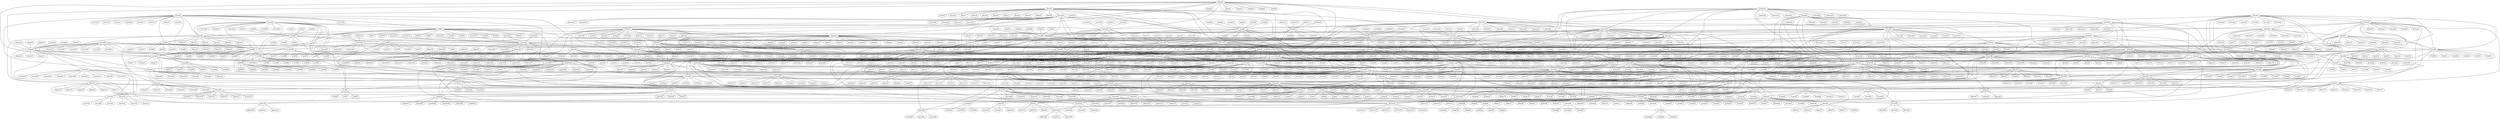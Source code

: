 graph a {
akrnoh80 -- akrnoh60
akrnoh80 -- akrnoh61
akrnoh80 -- akrnoh62
albyny80 -- albyny60
albyny80 -- albyny61
albyny80 -- albyny62
albyny80 -- albyny63
albyny80 -- albyny64
albyny80 -- albyny65
anhmca80 -- anhmca60
anhmca80 -- anhmca61
anhmca80 -- anhmca62
anhmca80 -- anhmca63
anhmca80 -- anhmca64
anhmca80 -- anhmca81
anhmca80 -- anhmca82
anhmca80 -- lsanca82
anhmca80 -- phnxaz81
anhmca80 -- shokca80
anhmca80 -- sndgca80
anhmca80 -- snjsca80
anhmca80 -- tulsok80
anhmca81 -- anhmca65
anhmca81 -- anhmca66
anhmca81 -- anhmca67
anhmca81 -- anhmca68
anhmca81 -- anhmca69
anhmca81 -- anhmca70
anhmca81 -- anhmca82
anhmca82 -- anhmca71
anhmca82 -- anhmca72
anhmca82 -- anhmca73
anhmca82 -- anhmca74
anhmca82 -- anhmca75
anhmca82 -- anhmca76
anhmca82 -- anhmca77
anhmca82 -- anhmca78
anhmca82 -- anhmca79
anhmca82 -- snfpca81
artnva80 -- artnva60
artnva80 -- artnva61
artnva80 -- artnva62
artnva80 -- artnva63
artnva80 -- artnva64
artnva80 -- artnva65
artnva80 -- artnva66
artnva80 -- artnva67
artnva80 -- artnva68
artnva80 -- pitbpa81
artnva80 -- washdc82
atlnga09 -- atlnga81
atlnga16 -- atlnga81
atlnga25 -- atlnga80
atlnga30 -- atlnga80
atlnga31 -- atlnga80
atlnga32 -- atlnga80
atlnga33 -- atlnga80
atlnga34 -- atlnga81
atlnga35 -- atlnga81
atlnga36 -- atlnga81
atlnga37 -- atlnga81
atlnga80 -- atlnga75
atlnga80 -- atlnga76
atlnga80 -- atlnga77
atlnga80 -- gnbonc80
atlnga80 -- lsvlky81
atlnga80 -- miamfl80
atlnga80 -- mmphtn80
atlnga80 -- phlapa83
atlnga80 -- tampfl81
atlnga81 -- atlnga72
atlnga81 -- atlnga73
atlnga81 -- atlnga74
atlnga81 -- atlnga80
atlnga81 -- bltmmd81
atlnga81 -- brhmal80
atlnga81 -- chcgil83
atlnga81 -- clmasc80
atlnga81 -- jcvlfl80
atlnga82 -- atlnga60
atlnga82 -- atlnga61
atlnga82 -- atlnga62
atlnga82 -- atlnga66
atlnga82 -- atlnga67
atlnga82 -- atlnga68
atlnga82 -- atlnga80
atlnga82 -- atlnga81
atlnga82 -- atlnga83
atlnga82 -- chcgil82
atlnga82 -- chrlnc80
atlnga82 -- cncnoh80
atlnga82 -- dllstx82
atlnga82 -- kscymo82
atlnga82 -- nycmny82
atlnga82 -- orlnfl81
atlnga82 -- snfcca82
atlnga83 -- atlnga56
atlnga83 -- atlnga57
atlnga83 -- atlnga58
atlnga83 -- atlnga59
atlnga83 -- atlnga63
atlnga83 -- atlnga64
atlnga83 -- atlnga65
atlnga83 -- atlnga69
atlnga83 -- atlnga70
atlnga83 -- atlnga71
atlnga83 -- atlnga78
atlnga83 -- atlnga79
atlnga83 -- atlnga80
atlnga83 -- atlnga81
atlnga83 -- brhmal80
atlnga83 -- dllstx80
atlnga83 -- dllstx83
atlnga83 -- jcvlfl80
atlnga83 -- nycmny83
atlnga83 -- snfcca81
austtx80 -- austtx60
austtx80 -- austtx61
austtx80 -- austtx62
austtx80 -- austtx63
austtx80 -- austtx64
austtx80 -- austtx65
austtx80 -- mmphtn81
austtx80 -- tcsnaz80
bflony80 -- albyny80
bflony80 -- bflony60
bflony80 -- bflony61
bflony80 -- bflony62
bflony80 -- bflony63
bflony80 -- bflony64
bflony80 -- bflony65
bflony80 -- dtrtmi81
bflony80 -- syrcny80
bltmmd80 -- artnva80
bltmmd80 -- bltmmd60
bltmmd80 -- bltmmd61
bltmmd80 -- bltmmd62
bltmmd80 -- bltmmd63
bltmmd80 -- bltmmd64
bltmmd80 -- bltmmd65
bltmmd80 -- bltmmd81
bltmmd80 -- mmphtn80
bltmmd80 -- phlapa82
bltmmd80 -- waynpa80
bltmmd81 -- bltmmd66
bltmmd81 -- bltmmd67
bltmmd81 -- bltmmd68
bltmmd81 -- bltmmd69
bltmmd81 -- bltmmd70
bltmmd81 -- bltmmd71
bltmmd81 -- cmdnnj80
bltmmd81 -- slspmd80
bltmmd81 -- washdt80
brhmal80 -- brhmal60
brhmal80 -- brhmal61
brhmal80 -- brhmal62
brhmal80 -- brhmal63
brhmal80 -- brhmal64
brhmal80 -- brhmal65
brhmal80 -- brhmal81
brhmal80 -- brhmal82
brhmal81 -- brhmal66
brhmal81 -- brhmal67
brhmal81 -- brhmal68
brhmal81 -- brhmal69
brhmal81 -- brhmal70
brhmal81 -- brhmal71
brhmal81 -- brhmal82
brhmal82 -- brhmal72
brhmal82 -- brhmal73
brhmal82 -- brhmal74
brhmal82 -- brhmal75
brhmal82 -- brhmal76
brhmal82 -- brhmal77
brhmal82 -- nworla81
cdknnj80 -- bltmmd80
cdknnj80 -- cdknnj60
cdknnj80 -- cdknnj61
cdknnj80 -- cdknnj62
cdknnj80 -- cdknnj63
cdknnj80 -- cdknnj64
cdknnj80 -- cdknnj65
cdknnj80 -- cdknnj81
cdknnj80 -- cdknnj82
cdknnj80 -- desmia80
cdknnj80 -- hrfrct80
cdknnj80 -- noc30k80
cdknnj80 -- nwrknj81
cdknnj80 -- phlapa81
cdknnj80 -- phlapa82
cdknnj81 -- cdknnj66
cdknnj81 -- cdknnj67
cdknnj81 -- cdknnj68
cdknnj81 -- cdknnj69
cdknnj81 -- cdknnj70
cdknnj81 -- cdknnj71
cdknnj81 -- cdknnj82
cdknnj81 -- rcpknj80
cdknnj82 -- cdknnj72
cdknnj82 -- cdknnj73
cdknnj82 -- cdknnj74
cdknnj82 -- cdknnj75
cdknnj82 -- cdknnj76
cdknnj82 -- cdknnj77
cdknnj82 -- cmdnnj80
chcgcg80 -- chcgcg60
chcgcg80 -- chcgcg61
chcgcg80 -- chcgcg62
chcgcg80 -- chcgcg63
chcgcg80 -- chcgcg64
chcgcg80 -- chcgcg65
chcgcg80 -- chcgcg81
chcgcg80 -- dnvrco82
chcgcg80 -- milwwi81
chcgcg81 -- chcgcg66
chcgcg81 -- chcgcg67
chcgcg81 -- chcgcg68
chcgcg81 -- chcgcg69
chcgcg81 -- chcgcg70
chcgcg81 -- chcgcg71
chcgcg81 -- mplsmn81
chcgil08 -- chcgil80
chcgil09 -- chcgil80
chcgil29 -- chcgil81
chcgil30 -- chcgil81
chcgil32 -- chcgil80
chcgil33 -- chcgil80
chcgil34 -- chcgil80
chcgil35 -- chcgil80
chcgil36 -- chcgil81
chcgil37 -- chcgil81
chcgil38 -- chcgil81
chcgil39 -- chcgil81
chcgil80 -- chcgil70
chcgil80 -- chcgil71
chcgil80 -- chcgil72
chcgil80 -- chcgil82
chcgil80 -- chcgil83
chcgil80 -- kscymo80
chcgil80 -- lsanca80
chcgil80 -- phlapa81
chcgil81 -- chcgil67
chcgil81 -- chcgil68
chcgil81 -- chcgil69
chcgil81 -- chcgil80
chcgil81 -- chcgil82
chcgil81 -- chcgil83
chcgil81 -- dllstx81
chcgil81 -- nwrknj82
chcgil81 -- nycmny81
chcgil81 -- washdc82
chcgil82 -- chcgil58
chcgil82 -- chcgil59
chcgil82 -- chcgil60
chcgil82 -- chcgil61
chcgil82 -- chcgil62
chcgil82 -- chcgil63
chcgil82 -- chcgil64
chcgil82 -- chcgil65
chcgil82 -- chcgil79
chcgil82 -- chcgil83
chcgil83 -- chcgcg80
chcgil83 -- chcgil73
chcgil83 -- chcgil74
chcgil83 -- chcgil75
chcgil83 -- chcgil76
chcgil83 -- chcgil77
chcgil83 -- chcgil78
chcgil83 -- kscymo83
chcgil83 -- nycmny83
chrlnc80 -- brhmal80
chrlnc80 -- chrlnc60
chrlnc80 -- chrlnc61
chrlnc80 -- chrlnc62
chrlnc80 -- chrlnc63
chrlnc80 -- chrlnc64
chrlnc80 -- chrlnc65
chrlnc80 -- chrlnc69
chrlnc80 -- chrlnc70
chrlnc80 -- chrlnc71
chrlnc80 -- chrlnc81
chrlnc80 -- cncnoh81
chrlnc80 -- nwrknj82
chrlnc80 -- ojusfl80
chrlnc80 -- orlnfl81
chrlnc80 -- pitbpa80
chrlnc80 -- rlghnc80
chrlnc80 -- tampfl80
chrlnc81 -- chrlnc66
chrlnc81 -- chrlnc67
chrlnc81 -- chrlnc68
chrlnc81 -- clmasc80
chrlnc81 -- gnbonc80
chrlnc81 -- mmphtn81
clevoh80 -- bflony80
clevoh80 -- clevoh60
clevoh80 -- clevoh61
clevoh80 -- clevoh62
clevoh80 -- clevoh63
clevoh80 -- clevoh64
clevoh80 -- clevoh65
clevoh80 -- clmboh81
clevoh80 -- cncnoh80
clevoh80 -- dtrtmi80
clevoh80 -- dytnoh80
clevoh80 -- hrfrct81
clevoh80 -- iplsin80
clevoh80 -- lsvlky80
clevoh80 -- milwwi80
clevoh80 -- pitbpa80
clevoh80 -- rlmdil80
clevoh81 -- akrnoh80
clevoh81 -- clevoh66
clevoh81 -- clevoh67
clevoh81 -- clevoh68
clevoh81 -- washdc83
clmasc80 -- clmasc60
clmasc80 -- clmasc61
clmasc80 -- clmasc62
clmboh80 -- clmboh60
clmboh80 -- clmboh61
clmboh80 -- clmboh62
clmboh80 -- clmboh63
clmboh80 -- clmboh64
clmboh80 -- clmboh65
clmboh80 -- clmboh81
clmboh80 -- dytnoh80
clmboh80 -- iplsin81
clmboh81 -- akrnoh80
clmboh81 -- clmboh66
clmboh81 -- clmboh67
clmboh81 -- clmboh68
clmboh81 -- clmboh69
clmboh81 -- clmboh70
clmboh81 -- clmboh71
clmboh81 -- gnbonc80
cmbrma13 -- cmbrma80
cmbrma16 -- cmbrma80
cmbrma80 -- cmbrma67
cmbrma80 -- cmbrma68
cmbrma80 -- cmbrma69
cmbrma80 -- cmbrma82
cmbrma80 -- cmbrma83
cmbrma80 -- nybwny80
cmbrma80 -- washdc82
cmbrma81 -- bltmmd80
cmbrma81 -- cdknnj80
cmbrma81 -- cmbrma60
cmbrma81 -- cmbrma61
cmbrma81 -- cmbrma62
cmbrma81 -- cmbrma63
cmbrma81 -- cmbrma64
cmbrma81 -- cmbrma65
cmbrma81 -- cmbrma80
cmbrma81 -- cmbrma82
cmbrma81 -- cmbrma83
cmbrma81 -- hrfrct81
cmbrma81 -- nwrknj82
cmbrma81 -- nycmny82
cmbrma81 -- phlapa80
cmbrma81 -- rlghnc80
cmbrma81 -- washdc81
cmbrma82 -- albyny80
cmbrma82 -- cmbrma70
cmbrma82 -- cmbrma71
cmbrma82 -- cmbrma72
cmbrma82 -- cmbrma73
cmbrma82 -- cmbrma74
cmbrma82 -- cmbrma75
cmbrma82 -- cmbrma83
cmbrma83 -- cmbrma52
cmbrma83 -- cmbrma53
cmbrma83 -- cmbrma54
cmbrma83 -- cmbrma55
cmbrma83 -- cmbrma56
cmbrma83 -- cmbrma57
cmbrma83 -- cmbrma58
cmbrma83 -- cmbrma59
cmbrma83 -- cmbrma76
cmbrma83 -- cmbrma77
cmbrma83 -- cmbrma78
cmbrma83 -- cmbrma79
cmbrma83 -- whplny81
cmdnnj80 -- cmdnnj60
cmdnnj80 -- cmdnnj61
cmdnnj80 -- cmdnnj62
cncnoh13 -- cncnoh80
cncnoh14 -- cncnoh80
cncnoh15 -- cncnoh80
cncnoh16 -- cncnoh80
cncnoh80 -- chcgil80
cncnoh80 -- clmboh80
cncnoh80 -- cncnoh65
cncnoh80 -- cncnoh66
cncnoh80 -- cncnoh67
cncnoh80 -- cncnoh82
cncnoh80 -- dnvrco82
cncnoh80 -- dtrtmi81
cncnoh80 -- kscymo80
cncnoh80 -- phlapa81
cncnoh81 -- chcgil82
cncnoh81 -- cncnoh60
cncnoh81 -- cncnoh61
cncnoh81 -- cncnoh62
cncnoh81 -- cncnoh63
cncnoh81 -- cncnoh64
cncnoh81 -- cncnoh80
cncnoh81 -- cncnoh82
cncnoh81 -- kscymo82
cncnoh81 -- lsvlky80
cncnoh81 -- nsvltn80
cncnoh81 -- orlnfl81
cncnoh81 -- rlghnc80
cncnoh81 -- scrmca80
cncnoh81 -- tampfl80
cncnoh82 -- cncnoh68
cncnoh82 -- cncnoh69
cncnoh82 -- cncnoh70
cncnoh82 -- cncnoh71
cncnoh82 -- cncnoh72
cncnoh82 -- cncnoh73
cncnoh82 -- mmphtn81
desmia80 -- chcgil81
desmia80 -- desmia60
desmia80 -- desmia61
desmia80 -- desmia62
desmia80 -- desmia63
desmia80 -- desmia64
desmia80 -- desmia65
desmia80 -- desmia81
desmia80 -- dnvrco80
desmia80 -- milwwi80
desmia80 -- mplsmn80
desmia80 -- okbril80
desmia80 -- ptldor81
desmia80 -- scrmca80
desmia80 -- snfpca80
desmia80 -- sttlwa80
desmia81 -- desmia66
desmia81 -- desmia67
desmia81 -- desmia68
desmia81 -- kscymo83
desmia81 -- milwwi81
desmia81 -- omahne80
desmia81 -- rlmdil81
desmia81 -- stplmn82
dllstx21 -- dllstx81
dllstx22 -- dllstx81
dllstx24 -- dllstx80
dllstx25 -- dllstx80
dllstx28 -- dllstx81
dllstx29 -- dllstx81
dllstx31 -- dllstx81
dllstx80 -- brhmal82
dllstx80 -- dllstx70
dllstx80 -- dllstx71
dllstx80 -- dllstx72
dllstx80 -- dllstx83
dllstx80 -- ftwotx80
dllstx80 -- nworla81
dllstx81 -- austtx80
dllstx81 -- dllstx67
dllstx81 -- dllstx68
dllstx81 -- dllstx69
dllstx81 -- dllstx80
dllstx81 -- dllstx83
dllstx81 -- lsvlky81
dllstx81 -- tulsok80
dllstx82 -- chcgil82
dllstx82 -- dllstx55
dllstx82 -- dllstx56
dllstx82 -- dllstx57
dllstx82 -- dllstx58
dllstx82 -- dllstx59
dllstx82 -- dllstx60
dllstx82 -- dllstx61
dllstx82 -- dllstx62
dllstx82 -- dllstx63
dllstx82 -- dllstx65
dllstx82 -- dllstx66
dllstx82 -- dllstx79
dllstx82 -- dllstx80
dllstx82 -- dllstx81
dllstx82 -- dllstx83
dllstx82 -- dnvrco80
dllstx82 -- kscymo81
dllstx82 -- lsanca81
dllstx82 -- washdc81
dllstx83 -- dllstx73
dllstx83 -- dllstx74
dllstx83 -- dllstx75
dllstx83 -- dllstx76
dllstx83 -- dllstx77
dllstx83 -- dllstx78
dnvrco80 -- chcgil82
dnvrco80 -- dnvrco60
dnvrco80 -- dnvrco61
dnvrco80 -- dnvrco62
dnvrco80 -- dnvrco63
dnvrco80 -- dnvrco64
dnvrco80 -- dnvrco81
dnvrco80 -- dnvrco82
dnvrco80 -- ptldor81
dnvrco80 -- scrmca80
dnvrco80 -- slkcut80
dnvrco80 -- snfpca81
dnvrco80 -- sttlwa80
dnvrco80 -- tcsnaz80
dnvrco81 -- dnvrco65
dnvrco81 -- dnvrco66
dnvrco81 -- dnvrco67
dnvrco81 -- dnvrco68
dnvrco81 -- dnvrco69
dnvrco81 -- dnvrco70
dnvrco81 -- dnvrco77
dnvrco81 -- dnvrco78
dnvrco81 -- dnvrco79
dnvrco81 -- dnvrco82
dnvrco81 -- ftwotx80
dnvrco81 -- okcyok80
dnvrco82 -- dnvrco71
dnvrco82 -- dnvrco72
dnvrco82 -- dnvrco73
dnvrco82 -- dnvrco74
dnvrco82 -- dnvrco75
dnvrco82 -- dnvrco76
dnvrco82 -- omahne80
dtrtmi80 -- chcgil80
dtrtmi80 -- dtrtmi60
dtrtmi80 -- dtrtmi61
dtrtmi80 -- dtrtmi62
dtrtmi80 -- dtrtmi63
dtrtmi80 -- dtrtmi64
dtrtmi80 -- dtrtmi81
dtrtmi80 -- dtrtmi82
dtrtmi80 -- iplsin80
dtrtmi80 -- milwwi80
dtrtmi80 -- phlapa83
dtrtmi80 -- pitbpa80
dtrtmi80 -- rlmdil80
dtrtmi80 -- stlsmo81
dtrtmi80 -- stplmn81
dtrtmi81 -- dtrtmi65
dtrtmi81 -- dtrtmi66
dtrtmi81 -- dtrtmi67
dtrtmi81 -- dtrtmi68
dtrtmi81 -- dtrtmi69
dtrtmi81 -- dtrtmi70
dtrtmi81 -- dtrtmi82
dtrtmi82 -- akrnoh80
dtrtmi82 -- chcgcg81
dtrtmi82 -- clevoh81
dtrtmi82 -- dtrtmi71
dtrtmi82 -- dtrtmi72
dtrtmi82 -- dtrtmi73
dtrtmi82 -- dtrtmi74
dtrtmi82 -- dtrtmi75
dtrtmi82 -- dtrtmi76
dtrtmi82 -- dtrtmi77
dtrtmi82 -- dtrtmi78
dtrtmi82 -- dtrtmi79
dytnoh80 -- dtrtmi82
dytnoh80 -- dytnoh60
dytnoh80 -- dytnoh61
dytnoh80 -- dytnoh62
dytnoh80 -- dytnoh63
dytnoh80 -- dytnoh64
dytnoh80 -- dytnoh65
dytnoh80 -- rlmdil81
ftwotx80 -- ftwotx60
ftwotx80 -- ftwotx61
ftwotx80 -- ftwotx62
ftwotx80 -- ftwotx63
ftwotx80 -- ftwotx64
ftwotx80 -- ftwotx65
ftwotx80 -- okcyok80
gnbonc80 -- gnbonc60
gnbonc80 -- gnbonc61
gnbonc80 -- gnbonc62
grcyny80 -- cdknnj82
grcyny80 -- grcyny60
grcyny80 -- grcyny61
grcyny80 -- grcyny62
grcyny80 -- grcyny63
grcyny80 -- grcyny64
grcyny80 -- grcyny65
grcyny80 -- nycmny83
grcyny80 -- waynpa80
grdnca80 -- grdnca60
grdnca80 -- grdnca61
grdnca80 -- grdnca62
hmsqnj80 -- hmsqnj60
hmsqnj80 -- hmsqnj61
hmsqnj80 -- hmsqnj62
hrbgpa80 -- hrbgpa60
hrbgpa80 -- hrbgpa61
hrbgpa80 -- hrbgpa62
hrfrct03 -- hrfrct80
hrfrct04 -- hrfrct80
hrfrct05 -- hrfrct80
hrfrct80 -- hrfrct02
hrfrct80 -- hrfrct63
hrfrct80 -- hrfrct64
hrfrct80 -- hrfrct65
hrfrct80 -- hrfrct82
hrfrct81 -- bltmmd80
hrfrct81 -- hrfrct60
hrfrct81 -- hrfrct61
hrfrct81 -- hrfrct62
hrfrct81 -- hrfrct66
hrfrct81 -- hrfrct67
hrfrct81 -- hrfrct68
hrfrct81 -- hrfrct80
hrfrct81 -- hrfrct82
hrfrct81 -- nwrknj81
hrfrct81 -- phlapa80
hrfrct81 -- whplny80
hrfrct82 -- hrfrct69
hrfrct82 -- hrfrct70
hrfrct82 -- hrfrct71
hrfrct82 -- hrfrct72
hrfrct82 -- hrfrct73
hrfrct82 -- hrfrct74
hstntx16 -- hstntx80
hstntx17 -- hstntx80
hstntx22 -- hstntx80
hstntx23 -- hstntx80
hstntx80 -- dllstx80
hstntx80 -- hstntx67
hstntx80 -- hstntx68
hstntx80 -- hstntx69
hstntx80 -- hstntx82
hstntx80 -- nsvltn80
hstntx81 -- atlnga83
hstntx81 -- austtx80
hstntx81 -- dllstx81
hstntx81 -- hstntx60
hstntx81 -- hstntx61
hstntx81 -- hstntx62
hstntx81 -- hstntx63
hstntx81 -- hstntx64
hstntx81 -- hstntx65
hstntx81 -- hstntx80
hstntx81 -- hstntx82
hstntx81 -- mmphtn80
hstntx81 -- snantx80
hstntx81 -- stlsmo81
hstntx82 -- ftwotx80
hstntx82 -- hstntx70
hstntx82 -- hstntx71
hstntx82 -- hstntx72
hstntx82 -- hstntx73
hstntx82 -- hstntx74
hstntx82 -- hstntx75
iplsin80 -- dytnoh80
iplsin80 -- iplsin60
iplsin80 -- iplsin61
iplsin80 -- iplsin62
iplsin80 -- iplsin63
iplsin80 -- iplsin64
iplsin80 -- iplsin65
iplsin80 -- iplsin81
iplsin80 -- lsvlky80
iplsin81 -- iplsin66
iplsin81 -- iplsin67
iplsin81 -- iplsin68
jcvlfl80 -- jcvlfl60
jcvlfl80 -- jcvlfl61
jcvlfl80 -- jcvlfl62
jcvlfl80 -- jcvlfl63
jcvlfl80 -- jcvlfl64
jcvlfl80 -- jcvlfl65
jcvlfl80 -- jcvlfl81
jcvlfl80 -- phlapa82
jcvlfl80 -- wpbhfl80
jcvlfl81 -- jcvlfl66
jcvlfl81 -- jcvlfl67
jcvlfl81 -- jcvlfl68
kscymo17 -- kscymo80
kscymo18 -- kscymo80
kscymo21 -- kscymo80
kscymo22 -- kscymo80
kscymo23 -- kscymo80
kscymo24 -- kscymo80
kscymo80 -- dnvrco81
kscymo80 -- kscymo67
kscymo80 -- kscymo68
kscymo80 -- kscymo69
kscymo80 -- kscymo82
kscymo80 -- kscymo83
kscymo80 -- tulsok80
kscymo81 -- chcgil82
kscymo81 -- desmia80
kscymo81 -- dnvrco80
kscymo81 -- hstntx81
kscymo81 -- kscymo60
kscymo81 -- kscymo61
kscymo81 -- kscymo62
kscymo81 -- kscymo63
kscymo81 -- kscymo64
kscymo81 -- kscymo65
kscymo81 -- kscymo80
kscymo81 -- kscymo82
kscymo81 -- kscymo83
kscymo81 -- mmphtn80
kscymo81 -- stlsmo81
kscymo81 -- washdc81
kscymo82 -- anhmca81
kscymo82 -- dllstx83
kscymo82 -- dnvrco82
kscymo82 -- kscymo70
kscymo82 -- kscymo71
kscymo82 -- kscymo72
kscymo82 -- kscymo73
kscymo82 -- kscymo74
kscymo82 -- kscymo75
kscymo82 -- kscymo83
kscymo82 -- sttlwa82
kscymo83 -- kscymo58
kscymo83 -- kscymo59
kscymo83 -- kscymo76
kscymo83 -- kscymo77
kscymo83 -- kscymo78
kscymo83 -- kscymo79
kscymo83 -- okcyok80
lsanca13 -- lsanca80
lsanca19 -- lsanca80
lsanca23 -- lsanca81
lsanca26 -- lsanca80
lsanca27 -- lsanca80
lsanca28 -- lsanca80
lsanca29 -- lsanca80
lsanca30 -- lsanca81
lsanca31 -- lsanca81
lsanca32 -- lsanca81
lsanca33 -- lsanca81
lsanca80 -- anhmca81
lsanca80 -- dnvrco81
lsanca80 -- lsanca70
lsanca80 -- lsanca71
lsanca80 -- lsanca72
lsanca80 -- lsanca83
lsanca80 -- shokca80
lsanca80 -- snfpca80
lsanca81 -- lsanca67
lsanca81 -- lsanca68
lsanca81 -- lsanca69
lsanca81 -- lsanca80
lsanca81 -- lsanca83
lsanca81 -- nycmny83
lsanca81 -- snfcca81
lsanca82 -- atlnga83
lsanca82 -- chcgil82
lsanca82 -- dllstx83
lsanca82 -- lsanca60
lsanca82 -- lsanca61
lsanca82 -- lsanca62
lsanca82 -- lsanca63
lsanca82 -- lsanca64
lsanca82 -- lsanca65
lsanca82 -- lsanca80
lsanca82 -- lsanca81
lsanca82 -- lsanca83
lsanca82 -- nycmny80
lsanca82 -- snfcca82
lsanca82 -- sttlwa82
lsanca82 -- washdc82
lsanca83 -- grdnca80
lsanca83 -- lsanca58
lsanca83 -- lsanca59
lsanca83 -- lsanca73
lsanca83 -- lsanca74
lsanca83 -- lsanca75
lsanca83 -- lsanca76
lsanca83 -- lsanca77
lsanca83 -- lsanca78
lsanca83 -- lsanca79
lsanca83 -- slkcut81
lsvlky80 -- chrlnc81
lsvlky80 -- lsvlky60
lsvlky80 -- lsvlky61
lsvlky80 -- lsvlky62
lsvlky80 -- lsvlky63
lsvlky80 -- lsvlky64
lsvlky80 -- lsvlky65
lsvlky80 -- lsvlky81
lsvlky80 -- washdc82
lsvlky81 -- lsvlky66
lsvlky81 -- lsvlky67
lsvlky81 -- lsvlky68
lsvlky81 -- lsvlky69
lsvlky81 -- lsvlky70
lsvlky81 -- lsvlky71
miamfl80 -- miamfl60
miamfl80 -- miamfl61
miamfl80 -- miamfl62
milwwi80 -- chcgil83
milwwi80 -- milwwi60
milwwi80 -- milwwi61
milwwi80 -- milwwi62
milwwi80 -- milwwi63
milwwi80 -- milwwi64
milwwi80 -- milwwi65
milwwi80 -- milwwi81
milwwi80 -- pitbpa80
milwwi80 -- rlmdil81
milwwi80 -- stplmn81
milwwi81 -- cdknnj82
milwwi81 -- milwwi66
milwwi81 -- milwwi67
milwwi81 -- milwwi68
milwwi81 -- milwwi69
milwwi81 -- milwwi70
milwwi81 -- milwwi71
mmphtn80 -- brhmal80
mmphtn80 -- mmphtn60
mmphtn80 -- mmphtn61
mmphtn80 -- mmphtn62
mmphtn80 -- mmphtn63
mmphtn80 -- mmphtn64
mmphtn80 -- mmphtn65
mmphtn80 -- mmphtn81
mmphtn80 -- nsvltn80
mmphtn80 -- stlsmo82
mmphtn81 -- mmphtn66
mmphtn81 -- mmphtn67
mmphtn81 -- mmphtn68
mmphtn81 -- mmphtn69
mmphtn81 -- mmphtn70
mmphtn81 -- mmphtn71
mmphtn81 -- omahne80
mplsmn80 -- mplsmn60
mplsmn80 -- mplsmn61
mplsmn80 -- mplsmn62
mplsmn80 -- mplsmn63
mplsmn80 -- mplsmn64
mplsmn80 -- mplsmn65
mplsmn80 -- mplsmn81
mplsmn80 -- okbril81
mplsmn81 -- mplsmn66
mplsmn81 -- mplsmn67
mplsmn81 -- mplsmn68
mplsmn81 -- mplsmn69
mplsmn81 -- mplsmn70
mplsmn81 -- mplsmn71
mplsmn81 -- omahne80
mplsmn81 -- ptldor82
noc30k80 -- noc30k60
noc30k80 -- noc30k61
noc30k80 -- nwrknj83
nsvltn80 -- brhmal81
nsvltn80 -- iplsin81
nsvltn80 -- lsvlky80
nsvltn80 -- nsvltn60
nsvltn80 -- nsvltn61
nsvltn80 -- nsvltn62
nsvltn80 -- nsvltn63
nsvltn80 -- nsvltn64
nsvltn80 -- nsvltn65
nsvltn80 -- nsvltn81
nsvltn80 -- phlapa82
nsvltn81 -- jcvlfl81
nsvltn81 -- nsvltn66
nsvltn81 -- nsvltn67
nsvltn81 -- nsvltn68
nworla80 -- austtx80
nworla80 -- hstntx80
nworla80 -- mmphtn80
nworla80 -- nworla60
nworla80 -- nworla61
nworla80 -- nworla62
nworla80 -- nworla63
nworla80 -- nworla64
nworla80 -- nworla65
nworla80 -- nworla81
nworla80 -- stlsmo81
nworla80 -- tampfl80
nworla81 -- nworla66
nworla81 -- nworla67
nworla81 -- nworla68
nwrknj16 -- nwrknj80
nwrknj20 -- nwrknj80
nwrknj21 -- nwrknj80
nwrknj22 -- nwrknj80
nwrknj23 -- nwrknj80
nwrknj80 -- nwrknj67
nwrknj80 -- nwrknj68
nwrknj80 -- nwrknj69
nwrknj80 -- nwrknj81
nwrknj80 -- nwrknj82
nwrknj80 -- nwrknj83
nwrknj80 -- nybwny80
nwrknj80 -- nycmny81
nwrknj80 -- washdc80
nwrknj81 -- bltmmd81
nwrknj81 -- chcgil82
nwrknj81 -- nwrknj60
nwrknj81 -- nwrknj61
nwrknj81 -- nwrknj62
nwrknj81 -- nwrknj63
nwrknj81 -- nwrknj64
nwrknj81 -- nwrknj65
nwrknj81 -- nwrknj82
nwrknj81 -- nwrknj83
nwrknj81 -- nycmny83
nwrknj81 -- phlapa80
nwrknj81 -- whplny80
nwrknj82 -- cdknnj81
nwrknj82 -- nwrknj70
nwrknj82 -- nwrknj71
nwrknj82 -- nwrknj72
nwrknj82 -- nwrknj73
nwrknj82 -- nwrknj74
nwrknj82 -- nwrknj75
nwrknj82 -- nwrknj83
nwrknj83 -- cmdnnj80
nwrknj83 -- hmsqnj80
nwrknj83 -- hrbgpa80
nwrknj83 -- kscymo83
nwrknj83 -- nwrknj55
nwrknj83 -- nwrknj56
nwrknj83 -- nwrknj57
nwrknj83 -- nwrknj58
nwrknj83 -- nwrknj59
nwrknj83 -- nwrknj76
nwrknj83 -- nwrknj77
nwrknj83 -- nwrknj78
nwrknj83 -- nwrknj79
nwrknj83 -- rcpknj80
nybwny80 -- grcyny80
nybwny80 -- nybwny60
nybwny80 -- nybwny61
nybwny80 -- nybwny62
nybwny80 -- nybwny63
nybwny80 -- nybwny64
nybwny80 -- nybwny65
nybwny80 -- nybwny81
nybwny80 -- nybwny82
nybwny80 -- phlapa80
nybwny80 -- whplny80
nybwny81 -- nybwny66
nybwny81 -- nybwny67
nybwny81 -- nybwny68
nybwny81 -- nybwny69
nybwny81 -- nybwny70
nybwny81 -- nybwny71
nybwny81 -- nybwny75
nybwny81 -- nybwny76
nybwny81 -- nybwny77
nybwny81 -- nybwny82
nybwny82 -- nybwny72
nybwny82 -- nybwny73
nybwny82 -- nybwny74
nycmny09 -- nycmny80
nycmny28 -- nycmny81
nycmny29 -- nycmny81
nycmny31 -- nycmny80
nycmny32 -- nycmny80
nycmny33 -- nycmny80
nycmny35 -- nycmny81
nycmny36 -- nycmny81
nycmny37 -- nycmny81
nycmny38 -- nycmny81
nycmny80 -- hrfrct82
nycmny80 -- nycmny70
nycmny80 -- nycmny71
nycmny80 -- nycmny72
nycmny80 -- nycmny83
nycmny80 -- phlapa81
nycmny80 -- pitbpa81
nycmny81 -- cmbrma82
nycmny81 -- cncnoh82
nycmny81 -- nybwny80
nycmny81 -- nycmny67
nycmny81 -- nycmny68
nycmny81 -- nycmny69
nycmny81 -- nycmny80
nycmny81 -- nycmny83
nycmny81 -- rcpknj80
nycmny82 -- chcgil82
nycmny82 -- dllstx83
nycmny82 -- nwrknj81
nycmny82 -- nwrknj82
nycmny82 -- nybwny80
nycmny82 -- nycmny60
nycmny82 -- nycmny61
nycmny82 -- nycmny62
nycmny82 -- nycmny63
nycmny82 -- nycmny64
nycmny82 -- nycmny65
nycmny82 -- nycmny80
nycmny82 -- nycmny81
nycmny82 -- nycmny83
nycmny82 -- snfcca82
nycmny82 -- washdc81
nycmny83 -- albyny80
nycmny83 -- dtrtmi81
nycmny83 -- nycmny55
nycmny83 -- nycmny56
nycmny83 -- nycmny57
nycmny83 -- nycmny58
nycmny83 -- nycmny59
nycmny83 -- nycmny73
nycmny83 -- nycmny74
nycmny83 -- nycmny75
nycmny83 -- nycmny76
nycmny83 -- nycmny77
nycmny83 -- nycmny78
nycmny83 -- nycmny79
nycmny83 -- phlapa83
ojusfl80 -- brhmal81
ojusfl80 -- ojusfl60
ojusfl80 -- ojusfl61
ojusfl80 -- ojusfl62
ojusfl80 -- ojusfl63
ojusfl80 -- ojusfl64
ojusfl80 -- ojusfl65
ojusfl80 -- ojusfl81
ojusfl80 -- tampfl80
ojusfl81 -- miamfl80
ojusfl81 -- ojusfl66
ojusfl81 -- ojusfl67
ojusfl81 -- ojusfl68
ojusfl81 -- ojusfl69
ojusfl81 -- ojusfl70
ojusfl81 -- ojusfl71
okbril80 -- chcgil83
okbril80 -- clevoh81
okbril80 -- iplsin81
okbril80 -- milwwi81
okbril80 -- okbril60
okbril80 -- okbril61
okbril80 -- okbril62
okbril80 -- okbril63
okbril80 -- okbril64
okbril80 -- okbril65
okbril80 -- okbril81
okbril81 -- okbril66
okbril81 -- okbril67
okbril81 -- okbril68
okbril81 -- okbril69
okbril81 -- okbril70
okbril81 -- okbril71
okcyok80 -- okcyok60
okcyok80 -- okcyok61
okcyok80 -- okcyok62
okldca80 -- okldca60
okldca80 -- okldca61
okldca80 -- okldca62
okldca80 -- okldca63
okldca80 -- okldca64
okldca80 -- okldca65
okldca80 -- okldca81
okldca81 -- okldca66
okldca81 -- okldca67
okldca81 -- okldca68
okldca81 -- okldca69
okldca81 -- okldca70
okldca81 -- okldca71
okldca81 -- sndgca81
omahne80 -- omahne60
omahne80 -- omahne61
omahne80 -- omahne62
orlnfl08 -- orlnfl80
orlnfl13 -- orlnfl80
orlnfl15 -- orlnfl80
orlnfl16 -- orlnfl80
orlnfl17 -- orlnfl80
orlnfl80 -- nybwny81
orlnfl80 -- ojusfl80
orlnfl80 -- orlnfl67
orlnfl80 -- orlnfl68
orlnfl80 -- orlnfl69
orlnfl80 -- orlnfl82
orlnfl80 -- washdc80
orlnfl80 -- wpbhfl80
orlnfl81 -- atlnga83
orlnfl81 -- dllstx83
orlnfl81 -- jcvlfl80
orlnfl81 -- orlnfl60
orlnfl81 -- orlnfl61
orlnfl81 -- orlnfl62
orlnfl81 -- orlnfl63
orlnfl81 -- orlnfl64
orlnfl81 -- orlnfl65
orlnfl81 -- orlnfl76
orlnfl81 -- orlnfl77
orlnfl81 -- orlnfl78
orlnfl81 -- orlnfl80
orlnfl81 -- orlnfl82
orlnfl81 -- rlghnc80
orlnfl81 -- sndgca80
orlnfl81 -- tampfl80
orlnfl82 -- jcvlfl81
orlnfl82 -- miamfl80
orlnfl82 -- ojusfl81
orlnfl82 -- orlnfl70
orlnfl82 -- orlnfl71
orlnfl82 -- orlnfl72
orlnfl82 -- orlnfl73
orlnfl82 -- orlnfl74
orlnfl82 -- orlnfl75
phlapa18 -- phlapa81
phlapa19 -- phlapa81
phlapa26 -- phlapa81
phlapa27 -- phlapa81
phlapa80 -- cncnoh82
phlapa80 -- noc30k80
phlapa80 -- phlapa60
phlapa80 -- phlapa61
phlapa80 -- phlapa62
phlapa80 -- phlapa63
phlapa80 -- phlapa65
phlapa80 -- phlapa66
phlapa80 -- phlapa81
phlapa80 -- phlapa82
phlapa80 -- phlapa83
phlapa81 -- nwrknj82
phlapa81 -- phlapa22
phlapa81 -- phlapa23
phlapa81 -- phlapa67
phlapa81 -- phlapa68
phlapa81 -- phlapa69
phlapa81 -- phlapa82
phlapa81 -- phlapa83
phlapa82 -- nwrknj82
phlapa82 -- phlapa70
phlapa82 -- phlapa71
phlapa82 -- phlapa72
phlapa82 -- phlapa73
phlapa82 -- phlapa74
phlapa82 -- phlapa75
phlapa82 -- phlapa83
phlapa82 -- waynpa80
phlapa83 -- hmsqnj80
phlapa83 -- hrbgpa80
phlapa83 -- nybwny82
phlapa83 -- phlapa58
phlapa83 -- phlapa59
phlapa83 -- phlapa76
phlapa83 -- phlapa77
phlapa83 -- phlapa78
phlapa83 -- phlapa79
phnxaz10 -- phnxaz80
phnxaz11 -- phnxaz80
phnxaz12 -- phnxaz80
phnxaz13 -- phnxaz80
phnxaz80 -- dllstx83
phnxaz80 -- phnxaz67
phnxaz80 -- phnxaz68
phnxaz80 -- phnxaz69
phnxaz80 -- phnxaz82
phnxaz80 -- sndgca80
phnxaz81 -- dnvrco82
phnxaz81 -- lsanca80
phnxaz81 -- phlapa80
phnxaz81 -- phnxaz60
phnxaz81 -- phnxaz61
phnxaz81 -- phnxaz62
phnxaz81 -- phnxaz63
phnxaz81 -- phnxaz64
phnxaz81 -- phnxaz65
phnxaz81 -- phnxaz80
phnxaz81 -- phnxaz82
phnxaz81 -- shokca80
phnxaz81 -- tcsnaz80
phnxaz81 -- tulsok80
phnxaz82 -- mmphtn81
phnxaz82 -- omahne80
phnxaz82 -- phnxaz70
phnxaz82 -- phnxaz71
phnxaz82 -- phnxaz72
phnxaz82 -- phnxaz73
phnxaz82 -- phnxaz74
phnxaz82 -- phnxaz75
phnxaz82 -- snbrca80
pitbpa80 -- clmboh80
pitbpa80 -- nybwny80
pitbpa80 -- phlapa80
pitbpa80 -- pitbpa60
pitbpa80 -- pitbpa61
pitbpa80 -- pitbpa62
pitbpa80 -- pitbpa63
pitbpa80 -- pitbpa64
pitbpa80 -- pitbpa65
pitbpa80 -- pitbpa81
pitbpa80 -- rlmdil80
pitbpa81 -- bltmmd81
pitbpa81 -- clevoh81
pitbpa81 -- hrbgpa80
pitbpa81 -- pitbpa66
pitbpa81 -- pitbpa67
pitbpa81 -- pitbpa68
pitbpa81 -- pitbpa69
pitbpa81 -- pitbpa70
pitbpa81 -- pitbpa71
pitbpa81 -- syrcny80
ptldor06 -- ptldor80
ptldor12 -- ptldor80
ptldor13 -- ptldor80
ptldor14 -- ptldor80
ptldor80 -- ptldor07
ptldor80 -- ptldor65
ptldor80 -- ptldor66
ptldor80 -- ptldor67
ptldor80 -- ptldor81
ptldor80 -- ptldor82
ptldor80 -- snfpca80
ptldor80 -- sttlwa82
ptldor81 -- ptldor60
ptldor81 -- ptldor61
ptldor81 -- ptldor62
ptldor81 -- ptldor63
ptldor81 -- ptldor64
ptldor81 -- ptldor82
ptldor81 -- scrmca80
ptldor81 -- snjsca80
ptldor81 -- sttlwa80
ptldor82 -- ptldor68
ptldor82 -- ptldor69
ptldor82 -- ptldor70
ptldor82 -- spknwa80
rcmdva80 -- artnva80
rcmdva80 -- rcmdva60
rcmdva80 -- rcmdva61
rcmdva80 -- rcmdva62
rcmdva80 -- rcmdva63
rcmdva80 -- rcmdva64
rcmdva80 -- rcmdva65
rcmdva80 -- rcmdva66
rcmdva80 -- rcmdva67
rcmdva80 -- rcmdva68
rcmdva80 -- washdc82
rcmdva80 -- washdt80
rcpknj80 -- rcpknj60
rcpknj80 -- rcpknj61
rcpknj80 -- rcpknj62
rlghnc80 -- ojusfl80
rlghnc80 -- rcmdva80
rlghnc80 -- rlghnc60
rlghnc80 -- rlghnc61
rlghnc80 -- rlghnc62
rlghnc80 -- rlghnc63
rlghnc80 -- rlghnc64
rlghnc80 -- rlghnc65
rlghnc80 -- rlghnc81
rlghnc80 -- tampfl80
rlghnc81 -- bltmmd81
rlghnc81 -- gnbonc80
rlghnc81 -- jcvlfl81
rlghnc81 -- nworla81
rlghnc81 -- rlghnc66
rlghnc81 -- rlghnc67
rlghnc81 -- rlghnc68
rlghnc81 -- rlghnc69
rlghnc81 -- rlghnc70
rlghnc81 -- rlghnc71
rlmdil80 -- chcgil82
rlmdil80 -- chcgil83
rlmdil80 -- okbril80
rlmdil80 -- rlmdil60
rlmdil80 -- rlmdil61
rlmdil80 -- rlmdil62
rlmdil80 -- rlmdil63
rlmdil80 -- rlmdil64
rlmdil80 -- rlmdil65
rlmdil80 -- rlmdil81
rlmdil80 -- tulsok80
rlmdil81 -- rlmdil66
rlmdil81 -- rlmdil67
rlmdil81 -- rlmdil68
rlmdil81 -- rlmdil69
rlmdil81 -- rlmdil70
rlmdil81 -- rlmdil71
scrmca80 -- okldca80
scrmca80 -- scrmca60
scrmca80 -- scrmca61
scrmca80 -- scrmca62
scrmca80 -- scrmca63
scrmca80 -- scrmca64
scrmca80 -- scrmca65
scrmca80 -- scrmca81
scrmca80 -- slkcut80
scrmca81 -- scrmca66
scrmca81 -- scrmca67
scrmca81 -- scrmca68
scrmca81 -- scrmca69
scrmca81 -- scrmca70
scrmca81 -- scrmca71
scrmca81 -- snbrca80
scrmca81 -- snjsca81
shokca80 -- austtx80
shokca80 -- shokca60
shokca80 -- shokca61
shokca80 -- shokca62
shokca80 -- shokca63
shokca80 -- shokca64
shokca80 -- shokca65
shokca80 -- shokca81
shokca80 -- sndgca80
shokca80 -- snfpca80
shokca80 -- snjsca80
shokca80 -- tulsok80
shokca81 -- grdnca80
shokca81 -- ptldor82
shokca81 -- shokca66
shokca81 -- shokca67
shokca81 -- shokca68
shokca81 -- shokca69
shokca81 -- shokca70
shokca81 -- shokca71
shokca81 -- snbrca80
slkcut80 -- okldca81
slkcut80 -- slkcut60
slkcut80 -- slkcut61
slkcut80 -- slkcut62
slkcut80 -- slkcut63
slkcut80 -- slkcut64
slkcut80 -- slkcut65
slkcut80 -- slkcut81
slkcut81 -- slkcut66
slkcut81 -- slkcut67
slkcut81 -- slkcut68
slkcut81 -- spknwa80
slspmd80 -- slspmd60
slspmd80 -- slspmd61
slspmd80 -- slspmd62
snantx80 -- austtx80
snantx80 -- dllstx83
snantx80 -- nsvltn81
snantx80 -- snantx60
snantx80 -- snantx61
snantx80 -- snantx62
snantx80 -- snantx63
snantx80 -- snantx64
snantx80 -- snantx65
sndgca80 -- grdnca80
sndgca80 -- sndgca60
sndgca80 -- sndgca61
sndgca80 -- sndgca62
sndgca80 -- sndgca63
sndgca80 -- sndgca64
sndgca80 -- sndgca65
sndgca80 -- sndgca81
sndgca80 -- snjsca80
sndgca81 -- sndgca66
sndgca81 -- sndgca67
sndgca81 -- sndgca68
snfcca10 -- snfcca80
snfcca12 -- snfcca80
snfcca20 -- snfcca81
snfcca21 -- snfcca81
snfcca25 -- snfcca80
snfcca26 -- snfcca80
snfcca27 -- snfcca80
snfcca28 -- snfcca80
snfcca29 -- snfcca81
snfcca30 -- snfcca81
snfcca31 -- snfcca81
snfcca32 -- snfcca81
snfcca80 -- kscymo82
snfcca80 -- snfcca70
snfcca80 -- snfcca71
snfcca80 -- snfcca72
snfcca80 -- snfcca83
snfcca80 -- snfpca80
snfcca80 -- snjsca80
snfcca80 -- sttlwa81
snfcca81 -- okldca80
snfcca81 -- snfcca67
snfcca81 -- snfcca68
snfcca81 -- snfcca69
snfcca81 -- snfcca80
snfcca81 -- snfcca83
snfcca81 -- snfpca80
snfcca82 -- chcgil82
snfcca82 -- chcgil83
snfcca82 -- dllstx83
snfcca82 -- snfcca60
snfcca82 -- snfcca61
snfcca82 -- snfcca62
snfcca82 -- snfcca63
snfcca82 -- snfcca64
snfcca82 -- snfcca65
snfcca82 -- snfcca80
snfcca82 -- snfcca81
snfcca82 -- snfcca83
snfcca82 -- snfpca80
snfcca82 -- washdc82
snfcca83 -- snfcca73
snfcca83 -- snfcca74
snfcca83 -- snfcca75
snfpca80 -- scrmca80
snfpca80 -- snfpca60
snfpca80 -- snfpca61
snfpca80 -- snfpca62
snfpca80 -- snfpca63
snfpca80 -- snfpca64
snfpca80 -- snfpca81
snfpca81 -- okldca81
snfpca81 -- snfpca65
snfpca81 -- snfpca66
snfpca81 -- snfpca67
snfpca81 -- snfpca68
snfpca81 -- snfpca69
snfpca81 -- snfpca70
snjsca80 -- anhmca82
snjsca80 -- okldca80
snjsca80 -- phnxaz82
snjsca80 -- snjsca60
snjsca80 -- snjsca61
snjsca80 -- snjsca62
snjsca80 -- snjsca63
snjsca80 -- snjsca64
snjsca80 -- snjsca65
snjsca80 -- snjsca81
snjsca80 -- tulsok80
snjsca81 -- okbril81
snjsca81 -- snjsca66
snjsca81 -- snjsca67
snjsca81 -- snjsca68
snjsca81 -- snjsca69
snjsca81 -- snjsca70
snjsca81 -- snjsca71
snjsca81 -- snjsca72
snjsca81 -- snjsca73
snjsca81 -- snjsca74
spknwa80 -- spknwa60
spknwa80 -- spknwa61
spknwa80 -- spknwa62
stlsmo11 -- stlsmo80
stlsmo12 -- stlsmo80
stlsmo13 -- stlsmo80
stlsmo14 -- stlsmo80
stlsmo80 -- chcgil80
stlsmo80 -- kscymo82
stlsmo80 -- lsvlky80
stlsmo80 -- stlsmo65
stlsmo80 -- stlsmo66
stlsmo80 -- stlsmo67
stlsmo80 -- stlsmo81
stlsmo80 -- stlsmo82
stlsmo81 -- nsvltn80
stlsmo81 -- stlsmo60
stlsmo81 -- stlsmo61
stlsmo81 -- stlsmo62
stlsmo81 -- stlsmo63
stlsmo81 -- stlsmo64
stlsmo81 -- stlsmo82
stlsmo82 -- stlsmo68
stlsmo82 -- stlsmo69
stlsmo82 -- stlsmo70
stlsmo82 -- stlsmo71
stlsmo82 -- stlsmo72
stlsmo82 -- stlsmo73
stlsmo82 -- stlsmo74
stlsmo82 -- stlsmo75
stlsmo82 -- stlsmo76
stplmn06 -- stplmn80
stplmn07 -- stplmn80
stplmn08 -- stplmn80
stplmn09 -- stplmn80
stplmn80 -- clevoh81
stplmn80 -- mplsmn80
stplmn80 -- stplmn67
stplmn80 -- stplmn68
stplmn80 -- stplmn69
stplmn80 -- stplmn82
stplmn81 -- milwwi81
stplmn81 -- pitbpa80
stplmn81 -- rlmdil80
stplmn81 -- stplmn60
stplmn81 -- stplmn61
stplmn81 -- stplmn62
stplmn81 -- stplmn63
stplmn81 -- stplmn64
stplmn81 -- stplmn65
stplmn81 -- stplmn80
stplmn81 -- stplmn82
stplmn81 -- sttlwa80
stplmn82 -- stplmn70
stplmn82 -- stplmn71
stplmn82 -- stplmn72
sttlwa80 -- chcgil83
sttlwa80 -- scrmca81
sttlwa80 -- sttlwa60
sttlwa80 -- sttlwa61
sttlwa80 -- sttlwa62
sttlwa80 -- sttlwa63
sttlwa80 -- sttlwa64
sttlwa80 -- sttlwa81
sttlwa80 -- sttlwa82
sttlwa81 -- spknwa80
sttlwa81 -- sttlwa65
sttlwa81 -- sttlwa66
sttlwa81 -- sttlwa67
sttlwa81 -- sttlwa68
sttlwa81 -- sttlwa69
sttlwa81 -- sttlwa70
sttlwa81 -- sttlwa82
sttlwa82 -- sttlwa71
sttlwa82 -- sttlwa72
sttlwa82 -- sttlwa73
sttlwa82 -- sttlwa74
sttlwa82 -- sttlwa75
sttlwa82 -- sttlwa76
syrcny80 -- syrcny60
syrcny80 -- syrcny61
syrcny80 -- syrcny62
tampfl80 -- jcvlfl80
tampfl80 -- tampfl60
tampfl80 -- tampfl61
tampfl80 -- tampfl62
tampfl80 -- tampfl63
tampfl80 -- tampfl64
tampfl80 -- tampfl65
tampfl80 -- tampfl81
tampfl80 -- wpbhfl80
tampfl81 -- tampfl66
tampfl81 -- tampfl67
tampfl81 -- tampfl68
tampfl81 -- tampfl69
tampfl81 -- tampfl70
tampfl81 -- tampfl71
tcsnaz80 -- kscymo83
tcsnaz80 -- tcsnaz60
tcsnaz80 -- tcsnaz61
tcsnaz80 -- tcsnaz62
tcsnaz80 -- tcsnaz63
tcsnaz80 -- tcsnaz64
tcsnaz80 -- tcsnaz65
tulsok80 -- brhmal82
tulsok80 -- dtrtmi81
tulsok80 -- nsvltn80
tulsok80 -- sndgca81
tulsok80 -- stlsmo82
tulsok80 -- tulsok60
tulsok80 -- tulsok61
tulsok80 -- tulsok62
tulsok80 -- tulsok63
tulsok80 -- tulsok64
tulsok80 -- tulsok65
tulsok80 -- tulsok66
tulsok80 -- tulsok67
tulsok80 -- tulsok68
washdc11 -- washdc80
washdc12 -- washdc80
washdc15 -- washdc80
washdc16 -- washdc80
washdc17 -- washdc80
washdc18 -- washdc80
washdc80 -- phlapa81
washdc80 -- washdc65
washdc80 -- washdc66
washdc80 -- washdc67
washdc80 -- washdc82
washdc80 -- washdc83
washdc81 -- chcgil82
washdc81 -- nwrknj81
washdc81 -- phlapa80
washdc81 -- phlapa83
washdc81 -- washdc60
washdc81 -- washdc61
washdc81 -- washdc62
washdc81 -- washdc63
washdc81 -- washdc64
washdc81 -- washdc80
washdc81 -- washdc82
washdc82 -- washdc68
washdc82 -- washdc69
washdc82 -- washdc70
washdc82 -- washdc71
washdc82 -- washdc72
washdc82 -- washdc73
washdc82 -- washdc83
washdc83 -- slspmd80
washdc83 -- washdc74
washdc83 -- washdc75
washdc83 -- washdc76
washdc83 -- washdt80
washdt80 -- washdt60
washdt80 -- washdt61
washdt80 -- washdt62
waynpa80 -- clmboh81
waynpa80 -- waynpa60
waynpa80 -- waynpa61
waynpa80 -- waynpa62
waynpa80 -- waynpa63
waynpa80 -- waynpa64
waynpa80 -- waynpa65
waynpa80 -- waynpa66
waynpa80 -- waynpa67
waynpa80 -- waynpa68
waynpa80 -- whplny81
whplny80 -- bflony80
whplny80 -- grcyny80
whplny80 -- nycmny83
whplny80 -- whplny60
whplny80 -- whplny61
whplny80 -- whplny62
whplny80 -- whplny63
whplny80 -- whplny64
whplny80 -- whplny65
whplny80 -- whplny81
whplny81 -- whplny66
whplny81 -- whplny67
whplny81 -- whplny68
whplny81 -- whplny69
whplny81 -- whplny70
whplny81 -- whplny71
wpbhfl80 -- wpbhfl60
wpbhfl80 -- wpbhfl61
wpbhfl80 -- wpbhfl62
wpbhfl80 -- wpbhfl63
wpbhfl80 -- wpbhfl64
wpbhfl80 -- wpbhfl65
}

